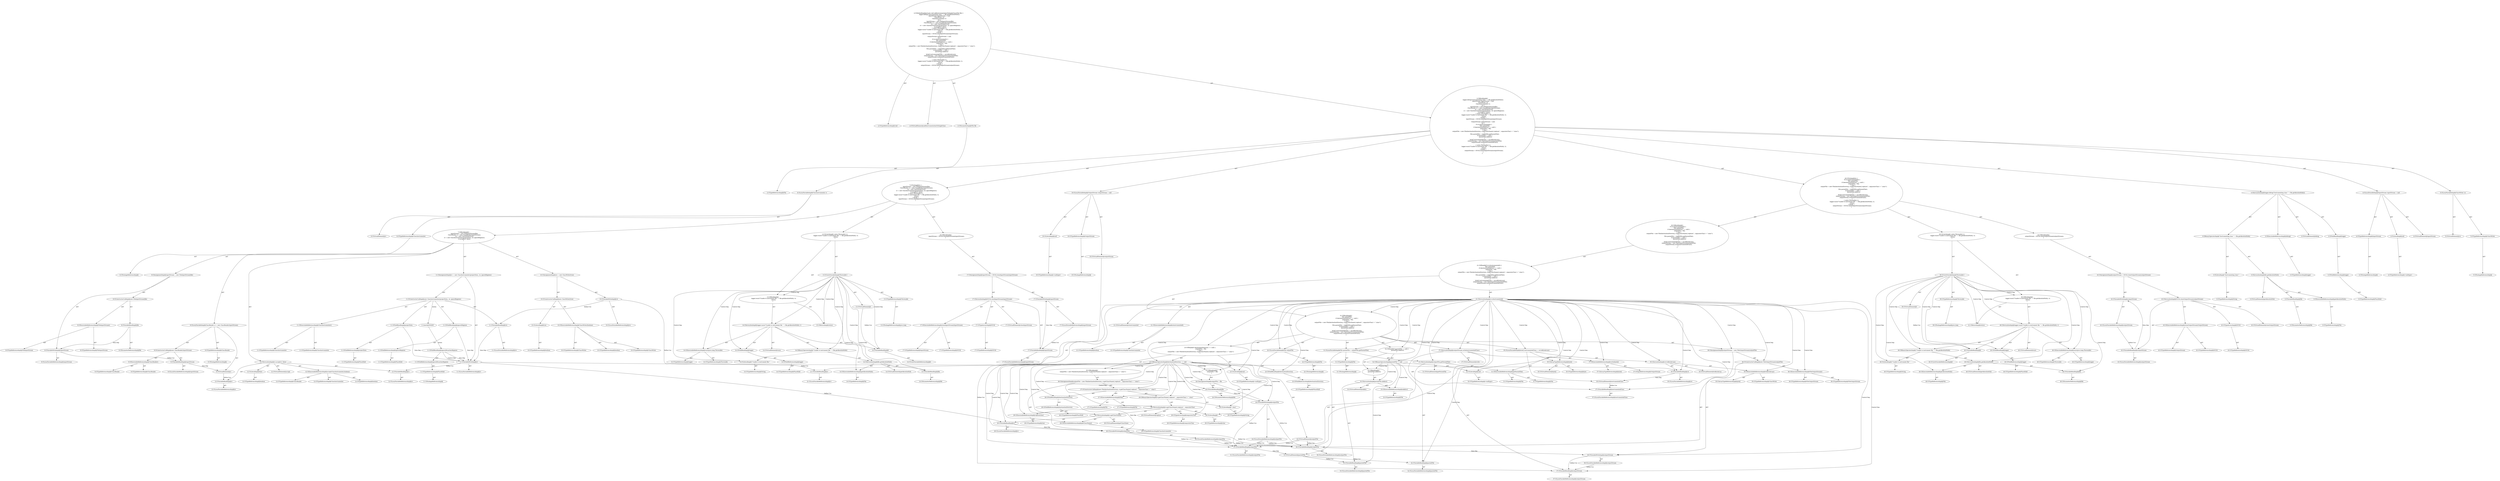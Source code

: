digraph "addInstrumentationToSingleClass#?,File" {
0 [label="2:CtTypeReferenceImpl@void" shape=ellipse]
1 [label="2:CtVirtualElement@addInstrumentationToSingleClass" shape=ellipse]
2 [label="2:CtParameterImpl@File file" shape=ellipse]
3 [label="2:CtTypeReferenceImpl@File" shape=ellipse]
4 [label="3:CtExecutableReferenceImpl@debug()" shape=ellipse]
5 [label="3:CtTypeReferenceImpl@logger" shape=ellipse]
6 [label="3:CtVirtualElement@debug" shape=ellipse]
7 [label="3:CtFieldReferenceImpl@logger" shape=ellipse]
8 [label="3:CtTypeReferenceImpl@PlaceHold" shape=ellipse]
9 [label="3:CtFieldReadImpl@logger" shape=ellipse]
10 [label="3:CtLiteralImpl@\"Instrumenting class \"" shape=ellipse]
11 [label="3:CtTypeReferenceImpl@String" shape=ellipse]
12 [label="3:CtExecutableReferenceImpl@getAbsolutePath()" shape=ellipse]
13 [label="3:CtTypeReferenceImpl@File" shape=ellipse]
14 [label="3:CtVirtualElement@getAbsolutePath" shape=ellipse]
15 [label="3:CtVariableReadImpl@file" shape=ellipse]
16 [label="3:CtParameterReferenceImpl@file" shape=ellipse]
17 [label="3:CtInvocationImpl@file.getAbsolutePath()" shape=ellipse]
18 [label="3:CtBinaryOperatorImpl@\"Instrumenting class \" + file.getAbsolutePath()" shape=ellipse]
19 [label="3:CtInvocationImpl@logger.debug(\"Instrumenting class \" + file.getAbsolutePath())" shape=ellipse]
20 [label="4:CtTypeReferenceImpl@InputStream" shape=ellipse]
21 [label="4:CtPackageReferenceImpl@" shape=ellipse]
22 [label="4:CtLiteralImpl@null" shape=ellipse]
23 [label="4:CtTypeReferenceImpl@<nulltype>" shape=ellipse]
24 [label="4:CtVirtualElement@inputStream" shape=ellipse]
25 [label="4:CtLocalVariableImpl@InputStream inputStream = null" shape=ellipse]
26 [label="5:CtTypeReferenceImpl@ClassWriter" shape=ellipse]
27 [label="5:CtPackageReferenceImpl@" shape=ellipse]
28 [label="5:CtVirtualElement@cw" shape=ellipse]
29 [label="5:CtLocalVariableImpl@ClassWriter cw" shape=ellipse]
30 [label="6:CtTypeReferenceImpl@ClassInstrumenter" shape=ellipse]
31 [label="6:CtPackageReferenceImpl@" shape=ellipse]
32 [label="6:CtVirtualElement@cv" shape=ellipse]
33 [label="6:CtLocalVariableImpl@ClassInstrumenter cv" shape=ellipse]
34 [label="8:CtVariableWriteImpl@inputStream" shape=ellipse]
35 [label="8:CtLocalVariableReferenceImpl@inputStream" shape=ellipse]
36 [label="8:CtExecutableReferenceImpl@FileInputStream()" shape=ellipse]
37 [label="8:CtTypeReferenceImpl@FileInputStream" shape=ellipse]
38 [label="8:CtTypeReferenceImpl@FileInputStream" shape=ellipse]
39 [label="8:CtVariableReadImpl@file" shape=ellipse]
40 [label="8:CtParameterReferenceImpl@file" shape=ellipse]
41 [label="8:CtConstructorCallImpl@new FileInputStream(file)" shape=ellipse]
42 [label="8:CtAssignmentImpl@inputStream = new FileInputStream(file)" shape=ellipse]
43 [label="9:CtTypeReferenceImpl@ClassReader" shape=ellipse]
44 [label="9:CtPackageReferenceImpl@" shape=ellipse]
45 [label="9:CtExecutableReferenceImpl@ClassReader()" shape=ellipse]
46 [label="9:CtTypeReferenceImpl@ClassReader" shape=ellipse]
47 [label="9:CtTypeReferenceImpl@ClassReader" shape=ellipse]
48 [label="9:CtVariableReadImpl@inputStream" shape=ellipse]
49 [label="9:CtLocalVariableReferenceImpl@inputStream" shape=ellipse]
50 [label="9:CtConstructorCallImpl@new ClassReader(inputStream)" shape=ellipse]
51 [label="9:CtVirtualElement@cr" shape=ellipse]
52 [label="9:CtLocalVariableImpl@ClassReader cr = new ClassReader(inputStream)" shape=ellipse]
53 [label="10:CtVariableWriteImpl@cw" shape=ellipse]
54 [label="10:CtLocalVariableReferenceImpl@cw" shape=ellipse]
55 [label="10:CtExecutableReferenceImpl@ClassWriter(boolean)" shape=ellipse]
56 [label="10:CtTypeReferenceImpl@ClassWriter" shape=ellipse]
57 [label="10:CtTypeReferenceImpl@ClassWriter" shape=ellipse]
58 [label="10:CtTypeReferenceImpl@boolean" shape=ellipse]
59 [label="10:CtLiteralImpl@true" shape=ellipse]
60 [label="10:CtTypeReferenceImpl@boolean" shape=ellipse]
61 [label="10:CtConstructorCallImpl@new ClassWriter(true)" shape=ellipse]
62 [label="10:CtAssignmentImpl@cw = new ClassWriter(true)" shape=ellipse]
63 [label="11:CtVariableWriteImpl@cv" shape=ellipse]
64 [label="11:CtLocalVariableReferenceImpl@cv" shape=ellipse]
65 [label="11:CtExecutableReferenceImpl@ClassInstrumenter()" shape=ellipse]
66 [label="11:CtTypeReferenceImpl@ClassInstrumenter" shape=ellipse]
67 [label="11:CtTypeReferenceImpl@ClassInstrumenter" shape=ellipse]
68 [label="11:CtFieldReferenceImpl@projectData" shape=ellipse]
69 [label="11:CtTypeReferenceImpl@PlaceHold" shape=ellipse]
70 [label="11:CtFieldReadImpl@projectData" shape=ellipse]
71 [label="11:CtVariableReadImpl@cw" shape=ellipse]
72 [label="11:CtLocalVariableReferenceImpl@cw" shape=ellipse]
73 [label="11:CtFieldReferenceImpl@ignoreRegexes" shape=ellipse]
74 [label="11:CtTypeReferenceImpl@PlaceHold" shape=ellipse]
75 [label="11:CtFieldReadImpl@ignoreRegexes" shape=ellipse]
76 [label="11:CtConstructorCallImpl@new ClassInstrumenter(projectData, cw, ignoreRegexes)" shape=ellipse]
77 [label="11:CtAssignmentImpl@cv = new ClassInstrumenter(projectData, cw, ignoreRegexes)" shape=ellipse]
78 [label="12:CtExecutableReferenceImpl@accept(ClassInstrumenter,boolean)" shape=ellipse]
79 [label="12:CtTypeReferenceImpl@ClassReader" shape=ellipse]
80 [label="12:CtTypeReferenceImpl@ClassInstrumenter" shape=ellipse]
81 [label="12:CtTypeReferenceImpl@boolean" shape=ellipse]
82 [label="12:CtVirtualElement@accept" shape=ellipse]
83 [label="12:CtVariableReadImpl@cr" shape=ellipse]
84 [label="12:CtLocalVariableReferenceImpl@cr" shape=ellipse]
85 [label="12:CtVariableReadImpl@cv" shape=ellipse]
86 [label="12:CtLocalVariableReferenceImpl@cv" shape=ellipse]
87 [label="12:CtLiteralImpl@false" shape=ellipse]
88 [label="12:CtTypeReferenceImpl@boolean" shape=ellipse]
89 [label="12:CtInvocationImpl@cr.accept(cv, false)" shape=ellipse]
90 [label="7:CtBlockImpl@\{
    inputStream = new FileInputStream(file);
    ClassReader cr = new ClassReader(inputStream);
    cw = new ClassWriter(true);
    cv = new ClassInstrumenter(projectData, cw, ignoreRegexes);
    cr.accept(cv, false);
\}" shape=ellipse]
91 [label="13:CtVirtualElement@t" shape=ellipse]
92 [label="13:CtTypeReferenceImpl@Throwable" shape=ellipse]
93 [label="13:CtPackageReferenceImpl@java.lang" shape=ellipse]
94 [label="13:CtCatchVariableImpl@Throwable t" shape=ellipse]
95 [label="14:CtExecutableReferenceImpl@warn(java.lang.Throwable)" shape=ellipse]
96 [label="14:CtTypeReferenceImpl@logger" shape=ellipse]
97 [label="14:CtTypeReferenceImpl@Throwable" shape=ellipse]
98 [label="14:CtVirtualElement@warn" shape=ellipse]
99 [label="14:CtFieldReferenceImpl@logger" shape=ellipse]
100 [label="14:CtTypeReferenceImpl@PlaceHold" shape=ellipse]
101 [label="14:CtFieldReadImpl@logger" shape=ellipse]
102 [label="14:CtLiteralImpl@\"Unable to instrument file \"" shape=ellipse]
103 [label="14:CtTypeReferenceImpl@String" shape=ellipse]
104 [label="14:CtExecutableReferenceImpl@getAbsolutePath()" shape=ellipse]
105 [label="14:CtTypeReferenceImpl@File" shape=ellipse]
106 [label="14:CtVirtualElement@getAbsolutePath" shape=ellipse]
107 [label="14:CtVariableReadImpl@file" shape=ellipse]
108 [label="14:CtParameterReferenceImpl@file" shape=ellipse]
109 [label="14:CtInvocationImpl@file.getAbsolutePath()" shape=ellipse]
110 [label="14:CtBinaryOperatorImpl@\"Unable to instrument file \" + file.getAbsolutePath()" shape=ellipse]
111 [label="14:CtVariableReadImpl@t" shape=ellipse]
112 [label="14:CtCatchVariableReferenceImpl@t" shape=ellipse]
113 [label="14:CtInvocationImpl@logger.warn(\"Unable to instrument file \" + file.getAbsolutePath(), t)" shape=ellipse]
114 [label="15:CtReturnImpl@return" shape=ellipse]
115 [label="13:CtBlockImpl@\{
    logger.warn(\"Unable to instrument file \" + file.getAbsolutePath(), t);
    return;
\}" shape=ellipse]
116 [label="13:CtCatchImpl@ catch (Throwable t) \{
    logger.warn(\"Unable to instrument file \" + file.getAbsolutePath(), t);
    return;
\}" shape=ellipse]
117 [label="17:CtVariableWriteImpl@inputStream" shape=ellipse]
118 [label="17:CtLocalVariableReferenceImpl@inputStream" shape=ellipse]
119 [label="17:CtExecutableReferenceImpl@closeInputStream(InputStream)" shape=ellipse]
120 [label="17:CtTypeReferenceImpl@IOUtil" shape=ellipse]
121 [label="17:CtTypeReferenceImpl@InputStream" shape=ellipse]
122 [label="17:CtVirtualElement@closeInputStream" shape=ellipse]
123 [label="17:CtTypeAccessImpl@IOUtil" shape=ellipse]
124 [label="17:CtTypeReferenceImpl@IOUtil" shape=ellipse]
125 [label="17:CtVariableReadImpl@inputStream" shape=ellipse]
126 [label="17:CtLocalVariableReferenceImpl@inputStream" shape=ellipse]
127 [label="17:CtInvocationImpl@IOUtil.closeInputStream(inputStream)" shape=ellipse]
128 [label="17:CtAssignmentImpl@inputStream = IOUtil.closeInputStream(inputStream)" shape=ellipse]
129 [label="16:CtBlockImpl@\{
    inputStream = IOUtil.closeInputStream(inputStream);
\}" shape=ellipse]
130 [label="7:CtTryImpl@try \{
    inputStream = new FileInputStream(file);
    ClassReader cr = new ClassReader(inputStream);
    cw = new ClassWriter(true);
    cv = new ClassInstrumenter(projectData, cw, ignoreRegexes);
    cr.accept(cv, false);
\} catch (Throwable t) \{
    logger.warn(\"Unable to instrument file \" + file.getAbsolutePath(), t);
    return;
\} finally \{
    inputStream = IOUtil.closeInputStream(inputStream);
\}" shape=ellipse]
131 [label="19:CtTypeReferenceImpl@OutputStream" shape=ellipse]
132 [label="19:CtPackageReferenceImpl@" shape=ellipse]
133 [label="19:CtLiteralImpl@null" shape=ellipse]
134 [label="19:CtTypeReferenceImpl@<nulltype>" shape=ellipse]
135 [label="19:CtVirtualElement@outputStream" shape=ellipse]
136 [label="19:CtLocalVariableImpl@OutputStream outputStream = null" shape=ellipse]
137 [label="21:CtExecutableReferenceImpl@isInstrumented()" shape=ellipse]
138 [label="21:CtTypeReferenceImpl@ClassInstrumenter" shape=ellipse]
139 [label="21:CtTypeReferenceImpl@boolean" shape=ellipse]
140 [label="21:CtVirtualElement@isInstrumented" shape=ellipse]
141 [label="21:CtVariableReadImpl@cv" shape=ellipse]
142 [label="21:CtLocalVariableReferenceImpl@cv" shape=ellipse]
143 [label="21:CtInvocationImpl@cv.isInstrumented()" shape=ellipse]
144 [label="22:CtTypeReferenceImpl@File" shape=ellipse]
145 [label="22:CtPackageReferenceImpl@" shape=ellipse]
146 [label="22:CtVirtualElement@outputFile" shape=ellipse]
147 [label="22:CtLocalVariableImpl@File outputFile" shape=ellipse]
148 [label="23:CtFieldReferenceImpl@destinationDirectory" shape=ellipse]
149 [label="23:CtTypeReferenceImpl@PlaceHold" shape=ellipse]
150 [label="23:CtFieldReadImpl@destinationDirectory" shape=ellipse]
151 [label="23:CtLiteralImpl@null" shape=ellipse]
152 [label="23:CtTypeReferenceImpl@<nulltype>" shape=ellipse]
153 [label="23:CtBinaryOperatorImpl@destinationDirectory == null" shape=ellipse]
154 [label="24:CtVariableWriteImpl@outputFile" shape=ellipse]
155 [label="24:CtLocalVariableReferenceImpl@outputFile" shape=ellipse]
156 [label="24:CtVariableReadImpl@file" shape=ellipse]
157 [label="24:CtParameterReferenceImpl@file" shape=ellipse]
158 [label="24:CtAssignmentImpl@outputFile = file" shape=ellipse]
159 [label="23:CtBlockImpl@\{
    outputFile = file;
\}" shape=ellipse]
160 [label="26:CtVariableWriteImpl@outputFile" shape=ellipse]
161 [label="26:CtLocalVariableReferenceImpl@outputFile" shape=ellipse]
162 [label="27:CtExecutableReferenceImpl@File()" shape=ellipse]
163 [label="27:CtTypeReferenceImpl@File" shape=ellipse]
164 [label="27:CtTypeReferenceImpl@File" shape=ellipse]
165 [label="28:CtFieldReferenceImpl@destinationDirectory" shape=ellipse]
166 [label="28:CtTypeReferenceImpl@PlaceHold" shape=ellipse]
167 [label="28:CtFieldReadImpl@destinationDirectory" shape=ellipse]
168 [label="29:CtExecutableReferenceImpl@replace(char)" shape=ellipse]
169 [label="29:CtTypeReferenceImpl@char" shape=ellipse]
170 [label="29:CtVirtualElement@replace" shape=ellipse]
171 [label="29:CtExecutableReferenceImpl@getClassName()" shape=ellipse]
172 [label="29:CtTypeReferenceImpl@ClassInstrumenter" shape=ellipse]
173 [label="29:CtVirtualElement@getClassName" shape=ellipse]
174 [label="29:CtVariableReadImpl@cv" shape=ellipse]
175 [label="29:CtLocalVariableReferenceImpl@cv" shape=ellipse]
176 [label="29:CtInvocationImpl@cv.getClassName()" shape=ellipse]
177 [label="29:CtLiteralImpl@'.'" shape=ellipse]
178 [label="29:CtTypeReferenceImpl@char" shape=ellipse]
179 [label="29:CtTypeAccessImpl@separatorChar" shape=ellipse]
180 [label="29:CtTypeReferenceImpl@separatorChar" shape=ellipse]
181 [label="29:CtInvocationImpl@cv.getClassName().replace('.', separatorChar)" shape=ellipse]
182 [label="29:CtLiteralImpl@\".class\"" shape=ellipse]
183 [label="29:CtTypeReferenceImpl@String" shape=ellipse]
184 [label="29:CtBinaryOperatorImpl@cv.getClassName().replace('.', separatorChar) + \".class\"" shape=ellipse]
185 [label="27:CtConstructorCallImpl@new File(destinationDirectory, cv.getClassName().replace('.', separatorChar) + \".class\")" shape=ellipse]
186 [label="26:CtAssignmentImpl@outputFile = new File(destinationDirectory, cv.getClassName().replace('.', separatorChar) + \".class\")" shape=ellipse]
187 [label="25:CtBlockImpl@\{
    outputFile = new File(destinationDirectory, cv.getClassName().replace('.', separatorChar) + \".class\");
\}" shape=ellipse]
188 [label="23:CtIfImpl@if (destinationDirectory == null) \{
    outputFile = file;
\} else \{
    outputFile = new File(destinationDirectory, cv.getClassName().replace('.', separatorChar) + \".class\");
\}" shape=ellipse]
189 [label="31:CtTypeReferenceImpl@File" shape=ellipse]
190 [label="31:CtPackageReferenceImpl@" shape=ellipse]
191 [label="31:CtExecutableReferenceImpl@getParentFile()" shape=ellipse]
192 [label="31:CtTypeReferenceImpl@File" shape=ellipse]
193 [label="31:CtTypeReferenceImpl@File" shape=ellipse]
194 [label="31:CtVirtualElement@getParentFile" shape=ellipse]
195 [label="31:CtVariableReadImpl@outputFile" shape=ellipse]
196 [label="31:CtLocalVariableReferenceImpl@outputFile" shape=ellipse]
197 [label="31:CtInvocationImpl@outputFile.getParentFile()" shape=ellipse]
198 [label="31:CtVirtualElement@parentFile" shape=ellipse]
199 [label="31:CtLocalVariableImpl@File parentFile = outputFile.getParentFile()" shape=ellipse]
200 [label="32:CtVariableReadImpl@parentFile" shape=ellipse]
201 [label="32:CtLocalVariableReferenceImpl@parentFile" shape=ellipse]
202 [label="32:CtLiteralImpl@null" shape=ellipse]
203 [label="32:CtTypeReferenceImpl@<nulltype>" shape=ellipse]
204 [label="32:CtBinaryOperatorImpl@parentFile != null" shape=ellipse]
205 [label="33:CtExecutableReferenceImpl@mkdirs()" shape=ellipse]
206 [label="33:CtTypeReferenceImpl@File" shape=ellipse]
207 [label="33:CtVirtualElement@mkdirs" shape=ellipse]
208 [label="33:CtVariableReadImpl@parentFile" shape=ellipse]
209 [label="33:CtLocalVariableReferenceImpl@parentFile" shape=ellipse]
210 [label="33:CtInvocationImpl@parentFile.mkdirs()" shape=ellipse]
211 [label="32:CtBlockImpl@\{
    parentFile.mkdirs();
\}" shape=ellipse]
212 [label="32:CtIfImpl@if (parentFile != null) \{
    parentFile.mkdirs();
\}" shape=ellipse]
213 [label="35:CtVirtualElement@byte[]" shape=ellipse]
214 [label="35:CtArrayTypeReferenceImpl@byte[]" shape=ellipse]
215 [label="35:CtTypeReferenceImpl@byte" shape=ellipse]
216 [label="35:CtExecutableReferenceImpl@toByteArray()" shape=ellipse]
217 [label="35:CtTypeReferenceImpl@ClassWriter" shape=ellipse]
218 [label="35:CtArrayTypeReferenceImpl@byte[]" shape=ellipse]
219 [label="35:CtVirtualElement@toByteArray" shape=ellipse]
220 [label="35:CtVariableReadImpl@cw" shape=ellipse]
221 [label="35:CtLocalVariableReferenceImpl@cw" shape=ellipse]
222 [label="35:CtInvocationImpl@cw.toByteArray()" shape=ellipse]
223 [label="35:CtVirtualElement@instrumentedClass" shape=ellipse]
224 [label="35:CtLocalVariableImpl@byte[] instrumentedClass = cw.toByteArray()" shape=ellipse]
225 [label="36:CtVariableWriteImpl@outputStream" shape=ellipse]
226 [label="36:CtLocalVariableReferenceImpl@outputStream" shape=ellipse]
227 [label="36:CtExecutableReferenceImpl@FileOutputStream()" shape=ellipse]
228 [label="36:CtTypeReferenceImpl@FileOutputStream" shape=ellipse]
229 [label="36:CtTypeReferenceImpl@FileOutputStream" shape=ellipse]
230 [label="36:CtVariableReadImpl@outputFile" shape=ellipse]
231 [label="36:CtLocalVariableReferenceImpl@outputFile" shape=ellipse]
232 [label="36:CtConstructorCallImpl@new FileOutputStream(outputFile)" shape=ellipse]
233 [label="36:CtAssignmentImpl@outputStream = new FileOutputStream(outputFile)" shape=ellipse]
234 [label="37:CtExecutableReferenceImpl@write(byte[])" shape=ellipse]
235 [label="37:CtTypeReferenceImpl@OutputStream" shape=ellipse]
236 [label="37:CtArrayTypeReferenceImpl@byte[]" shape=ellipse]
237 [label="37:CtVirtualElement@write" shape=ellipse]
238 [label="37:CtVariableReadImpl@outputStream" shape=ellipse]
239 [label="37:CtLocalVariableReferenceImpl@outputStream" shape=ellipse]
240 [label="37:CtVariableReadImpl@instrumentedClass" shape=ellipse]
241 [label="37:CtLocalVariableReferenceImpl@instrumentedClass" shape=ellipse]
242 [label="37:CtInvocationImpl@outputStream.write(instrumentedClass)" shape=ellipse]
243 [label="21:CtBlockImpl@\{
    File outputFile;
    if (destinationDirectory == null) \{
        outputFile = file;
    \} else \{
        outputFile = new File(destinationDirectory, cv.getClassName().replace('.', separatorChar) + \".class\");
    \}
    File parentFile = outputFile.getParentFile();
    if (parentFile != null) \{
        parentFile.mkdirs();
    \}
    byte[] instrumentedClass = cw.toByteArray();
    outputStream = new FileOutputStream(outputFile);
    outputStream.write(instrumentedClass);
\}" shape=ellipse]
244 [label="21:CtIfImpl@if (cv.isInstrumented()) \{
    File outputFile;
    if (destinationDirectory == null) \{
        outputFile = file;
    \} else \{
        outputFile = new File(destinationDirectory, cv.getClassName().replace('.', separatorChar) + \".class\");
    \}
    File parentFile = outputFile.getParentFile();
    if (parentFile != null) \{
        parentFile.mkdirs();
    \}
    byte[] instrumentedClass = cw.toByteArray();
    outputStream = new FileOutputStream(outputFile);
    outputStream.write(instrumentedClass);
\}" shape=ellipse]
245 [label="20:CtBlockImpl@\{
    if (cv.isInstrumented()) \{
        File outputFile;
        if (destinationDirectory == null) \{
            outputFile = file;
        \} else \{
            outputFile = new File(destinationDirectory, cv.getClassName().replace('.', separatorChar) + \".class\");
        \}
        File parentFile = outputFile.getParentFile();
        if (parentFile != null) \{
            parentFile.mkdirs();
        \}
        byte[] instrumentedClass = cw.toByteArray();
        outputStream = new FileOutputStream(outputFile);
        outputStream.write(instrumentedClass);
    \}
\}" shape=ellipse]
246 [label="39:CtVirtualElement@t" shape=ellipse]
247 [label="39:CtTypeReferenceImpl@Throwable" shape=ellipse]
248 [label="39:CtPackageReferenceImpl@java.lang" shape=ellipse]
249 [label="39:CtCatchVariableImpl@Throwable t" shape=ellipse]
250 [label="40:CtExecutableReferenceImpl@warn(java.lang.Throwable)" shape=ellipse]
251 [label="40:CtTypeReferenceImpl@logger" shape=ellipse]
252 [label="40:CtTypeReferenceImpl@Throwable" shape=ellipse]
253 [label="40:CtVirtualElement@warn" shape=ellipse]
254 [label="40:CtFieldReferenceImpl@logger" shape=ellipse]
255 [label="40:CtTypeReferenceImpl@PlaceHold" shape=ellipse]
256 [label="40:CtFieldReadImpl@logger" shape=ellipse]
257 [label="40:CtLiteralImpl@\"Unable to instrument file \"" shape=ellipse]
258 [label="40:CtTypeReferenceImpl@String" shape=ellipse]
259 [label="40:CtExecutableReferenceImpl@getAbsolutePath()" shape=ellipse]
260 [label="40:CtTypeReferenceImpl@File" shape=ellipse]
261 [label="40:CtVirtualElement@getAbsolutePath" shape=ellipse]
262 [label="40:CtVariableReadImpl@file" shape=ellipse]
263 [label="40:CtParameterReferenceImpl@file" shape=ellipse]
264 [label="40:CtInvocationImpl@file.getAbsolutePath()" shape=ellipse]
265 [label="40:CtBinaryOperatorImpl@\"Unable to instrument file \" + file.getAbsolutePath()" shape=ellipse]
266 [label="40:CtVariableReadImpl@t" shape=ellipse]
267 [label="40:CtCatchVariableReferenceImpl@t" shape=ellipse]
268 [label="40:CtInvocationImpl@logger.warn(\"Unable to instrument file \" + file.getAbsolutePath(), t)" shape=ellipse]
269 [label="41:CtReturnImpl@return" shape=ellipse]
270 [label="39:CtBlockImpl@\{
    logger.warn(\"Unable to instrument file \" + file.getAbsolutePath(), t);
    return;
\}" shape=ellipse]
271 [label="39:CtCatchImpl@ catch (Throwable t) \{
    logger.warn(\"Unable to instrument file \" + file.getAbsolutePath(), t);
    return;
\}" shape=ellipse]
272 [label="43:CtVariableWriteImpl@outputStream" shape=ellipse]
273 [label="43:CtLocalVariableReferenceImpl@outputStream" shape=ellipse]
274 [label="43:CtExecutableReferenceImpl@closeOutputStream(OutputStream)" shape=ellipse]
275 [label="43:CtTypeReferenceImpl@IOUtil" shape=ellipse]
276 [label="43:CtTypeReferenceImpl@OutputStream" shape=ellipse]
277 [label="43:CtVirtualElement@closeOutputStream" shape=ellipse]
278 [label="43:CtTypeAccessImpl@IOUtil" shape=ellipse]
279 [label="43:CtTypeReferenceImpl@IOUtil" shape=ellipse]
280 [label="43:CtVariableReadImpl@outputStream" shape=ellipse]
281 [label="43:CtLocalVariableReferenceImpl@outputStream" shape=ellipse]
282 [label="43:CtInvocationImpl@IOUtil.closeOutputStream(outputStream)" shape=ellipse]
283 [label="43:CtAssignmentImpl@outputStream = IOUtil.closeOutputStream(outputStream)" shape=ellipse]
284 [label="42:CtBlockImpl@\{
    outputStream = IOUtil.closeOutputStream(outputStream);
\}" shape=ellipse]
285 [label="20:CtTryImpl@try \{
    if (cv.isInstrumented()) \{
        File outputFile;
        if (destinationDirectory == null) \{
            outputFile = file;
        \} else \{
            outputFile = new File(destinationDirectory, cv.getClassName().replace('.', separatorChar) + \".class\");
        \}
        File parentFile = outputFile.getParentFile();
        if (parentFile != null) \{
            parentFile.mkdirs();
        \}
        byte[] instrumentedClass = cw.toByteArray();
        outputStream = new FileOutputStream(outputFile);
        outputStream.write(instrumentedClass);
    \}
\} catch (Throwable t) \{
    logger.warn(\"Unable to instrument file \" + file.getAbsolutePath(), t);
    return;
\} finally \{
    outputStream = IOUtil.closeOutputStream(outputStream);
\}" shape=ellipse]
286 [label="2:CtBlockImpl@\{
    logger.debug(\"Instrumenting class \" + file.getAbsolutePath());
    InputStream inputStream = null;
    ClassWriter cw;
    ClassInstrumenter cv;
    try \{
        inputStream = new FileInputStream(file);
        ClassReader cr = new ClassReader(inputStream);
        cw = new ClassWriter(true);
        cv = new ClassInstrumenter(projectData, cw, ignoreRegexes);
        cr.accept(cv, false);
    \} catch (Throwable t) \{
        logger.warn(\"Unable to instrument file \" + file.getAbsolutePath(), t);
        return;
    \} finally \{
        inputStream = IOUtil.closeInputStream(inputStream);
    \}
    OutputStream outputStream = null;
    try \{
        if (cv.isInstrumented()) \{
            File outputFile;
            if (destinationDirectory == null) \{
                outputFile = file;
            \} else \{
                outputFile = new File(destinationDirectory, cv.getClassName().replace('.', separatorChar) + \".class\");
            \}
            File parentFile = outputFile.getParentFile();
            if (parentFile != null) \{
                parentFile.mkdirs();
            \}
            byte[] instrumentedClass = cw.toByteArray();
            outputStream = new FileOutputStream(outputFile);
            outputStream.write(instrumentedClass);
        \}
    \} catch (Throwable t) \{
        logger.warn(\"Unable to instrument file \" + file.getAbsolutePath(), t);
        return;
    \} finally \{
        outputStream = IOUtil.closeOutputStream(outputStream);
    \}
\}" shape=ellipse]
287 [label="2:CtMethodImpl@private void addInstrumentationToSingleClass(File file) \{
    logger.debug(\"Instrumenting class \" + file.getAbsolutePath());
    InputStream inputStream = null;
    ClassWriter cw;
    ClassInstrumenter cv;
    try \{
        inputStream = new FileInputStream(file);
        ClassReader cr = new ClassReader(inputStream);
        cw = new ClassWriter(true);
        cv = new ClassInstrumenter(projectData, cw, ignoreRegexes);
        cr.accept(cv, false);
    \} catch (Throwable t) \{
        logger.warn(\"Unable to instrument file \" + file.getAbsolutePath(), t);
        return;
    \} finally \{
        inputStream = IOUtil.closeInputStream(inputStream);
    \}
    OutputStream outputStream = null;
    try \{
        if (cv.isInstrumented()) \{
            File outputFile;
            if (destinationDirectory == null) \{
                outputFile = file;
            \} else \{
                outputFile = new File(destinationDirectory, cv.getClassName().replace('.', separatorChar) + \".class\");
            \}
            File parentFile = outputFile.getParentFile();
            if (parentFile != null) \{
                parentFile.mkdirs();
            \}
            byte[] instrumentedClass = cw.toByteArray();
            outputStream = new FileOutputStream(outputFile);
            outputStream.write(instrumentedClass);
        \}
    \} catch (Throwable t) \{
        logger.warn(\"Unable to instrument file \" + file.getAbsolutePath(), t);
        return;
    \} finally \{
        outputStream = IOUtil.closeOutputStream(outputStream);
    \}
\}" shape=ellipse]
288 [label="11:Insert@INSERT" shape=ellipse]
289 [label="11:CtPackageReferenceImpl@" shape=ellipse]
290 [label="11:CtTypeReferenceImpl@PlaceHold" shape=ellipse]
291 [label="11:CtFieldReferenceImpl@ignoreBranchesRegexes" shape=ellipse]
292 [label="11:CtFieldReadImpl@ignoreBranchesRegexes" shape=ellipse]
2 -> 3 [label="AST"];
4 -> 5 [label="AST"];
7 -> 8 [label="AST"];
9 -> 7 [label="AST"];
10 -> 11 [label="AST"];
12 -> 13 [label="AST"];
15 -> 16 [label="AST"];
17 -> 14 [label="AST"];
17 -> 15 [label="AST"];
17 -> 12 [label="AST"];
18 -> 10 [label="AST"];
18 -> 17 [label="AST"];
19 -> 6 [label="AST"];
19 -> 9 [label="AST"];
19 -> 4 [label="AST"];
19 -> 18 [label="AST"];
20 -> 21 [label="AST"];
22 -> 23 [label="AST"];
25 -> 24 [label="AST"];
25 -> 20 [label="AST"];
25 -> 22 [label="AST"];
26 -> 27 [label="AST"];
29 -> 28 [label="AST"];
29 -> 26 [label="AST"];
30 -> 31 [label="AST"];
33 -> 32 [label="AST"];
33 -> 30 [label="AST"];
34 -> 35 [label="AST"];
34 -> 48 [label="Define-Use"];
36 -> 37 [label="AST"];
36 -> 38 [label="AST"];
39 -> 40 [label="AST"];
39 -> 34 [label="Data Dep"];
41 -> 36 [label="AST"];
41 -> 39 [label="AST"];
42 -> 34 [label="AST"];
42 -> 41 [label="AST"];
43 -> 44 [label="AST"];
45 -> 46 [label="AST"];
45 -> 47 [label="AST"];
48 -> 49 [label="AST"];
48 -> 51 [label="Data Dep"];
50 -> 45 [label="AST"];
50 -> 48 [label="AST"];
51 -> 83 [label="Define-Use"];
52 -> 51 [label="AST"];
52 -> 43 [label="AST"];
52 -> 50 [label="AST"];
53 -> 54 [label="AST"];
53 -> 71 [label="Define-Use"];
53 -> 220 [label="Define-Use"];
55 -> 56 [label="AST"];
55 -> 57 [label="AST"];
55 -> 58 [label="AST"];
59 -> 60 [label="AST"];
61 -> 55 [label="AST"];
61 -> 59 [label="AST"];
62 -> 53 [label="AST"];
62 -> 61 [label="AST"];
63 -> 64 [label="AST"];
63 -> 85 [label="Define-Use"];
63 -> 141 [label="Define-Use"];
63 -> 174 [label="Define-Use"];
65 -> 66 [label="AST"];
65 -> 67 [label="AST"];
68 -> 69 [label="AST"];
70 -> 68 [label="AST"];
70 -> 63 [label="Data Dep"];
71 -> 72 [label="AST"];
71 -> 63 [label="Data Dep"];
73 -> 74 [label="AST"];
75 -> 73 [label="AST"];
75 -> 63 [label="Data Dep"];
76 -> 65 [label="AST"];
76 -> 70 [label="AST"];
76 -> 71 [label="AST"];
76 -> 75 [label="AST"];
76 -> 288 [label="Action"];
77 -> 63 [label="AST"];
77 -> 76 [label="AST"];
78 -> 79 [label="AST"];
78 -> 80 [label="AST"];
78 -> 81 [label="AST"];
83 -> 84 [label="AST"];
85 -> 86 [label="AST"];
87 -> 88 [label="AST"];
89 -> 82 [label="AST"];
89 -> 83 [label="AST"];
89 -> 78 [label="AST"];
89 -> 85 [label="AST"];
89 -> 87 [label="AST"];
90 -> 42 [label="AST"];
90 -> 52 [label="AST"];
90 -> 62 [label="AST"];
90 -> 77 [label="AST"];
90 -> 89 [label="AST"];
91 -> 111 [label="Define-Use"];
92 -> 93 [label="AST"];
94 -> 91 [label="AST"];
94 -> 92 [label="AST"];
94 -> 115 [label="Control Dep"];
94 -> 113 [label="Control Dep"];
94 -> 95 [label="Control Dep"];
94 -> 101 [label="Control Dep"];
94 -> 110 [label="Control Dep"];
94 -> 102 [label="Control Dep"];
94 -> 109 [label="Control Dep"];
94 -> 104 [label="Control Dep"];
94 -> 107 [label="Control Dep"];
94 -> 111 [label="Control Dep"];
94 -> 114 [label="Control Dep"];
95 -> 96 [label="AST"];
95 -> 97 [label="AST"];
99 -> 100 [label="AST"];
101 -> 99 [label="AST"];
102 -> 103 [label="AST"];
104 -> 105 [label="AST"];
107 -> 108 [label="AST"];
109 -> 106 [label="AST"];
109 -> 107 [label="AST"];
109 -> 104 [label="AST"];
110 -> 102 [label="AST"];
110 -> 109 [label="AST"];
111 -> 112 [label="AST"];
113 -> 98 [label="AST"];
113 -> 101 [label="AST"];
113 -> 95 [label="AST"];
113 -> 110 [label="AST"];
113 -> 111 [label="AST"];
115 -> 113 [label="AST"];
115 -> 114 [label="AST"];
116 -> 94 [label="AST"];
116 -> 115 [label="AST"];
117 -> 118 [label="AST"];
118 -> 125 [label="Define-Use"];
119 -> 120 [label="AST"];
119 -> 121 [label="AST"];
123 -> 124 [label="AST"];
125 -> 126 [label="AST"];
125 -> 117 [label="Data Dep"];
127 -> 122 [label="AST"];
127 -> 123 [label="AST"];
127 -> 119 [label="AST"];
127 -> 125 [label="AST"];
128 -> 117 [label="AST"];
128 -> 127 [label="AST"];
129 -> 128 [label="AST"];
130 -> 90 [label="AST"];
130 -> 116 [label="AST"];
130 -> 129 [label="AST"];
131 -> 132 [label="AST"];
133 -> 134 [label="AST"];
135 -> 238 [label="Define-Use"];
136 -> 135 [label="AST"];
136 -> 131 [label="AST"];
136 -> 133 [label="AST"];
137 -> 138 [label="AST"];
137 -> 139 [label="AST"];
141 -> 142 [label="AST"];
143 -> 140 [label="AST"];
143 -> 141 [label="AST"];
143 -> 137 [label="AST"];
143 -> 243 [label="Control Dep"];
143 -> 147 [label="Control Dep"];
143 -> 188 [label="Control Dep"];
143 -> 153 [label="Control Dep"];
143 -> 150 [label="Control Dep"];
143 -> 151 [label="Control Dep"];
143 -> 199 [label="Control Dep"];
143 -> 197 [label="Control Dep"];
143 -> 191 [label="Control Dep"];
143 -> 195 [label="Control Dep"];
143 -> 212 [label="Control Dep"];
143 -> 204 [label="Control Dep"];
143 -> 200 [label="Control Dep"];
143 -> 202 [label="Control Dep"];
143 -> 224 [label="Control Dep"];
143 -> 214 [label="Control Dep"];
143 -> 222 [label="Control Dep"];
143 -> 216 [label="Control Dep"];
143 -> 220 [label="Control Dep"];
143 -> 233 [label="Control Dep"];
143 -> 225 [label="Control Dep"];
143 -> 232 [label="Control Dep"];
143 -> 227 [label="Control Dep"];
143 -> 230 [label="Control Dep"];
143 -> 242 [label="Control Dep"];
143 -> 234 [label="Control Dep"];
143 -> 238 [label="Control Dep"];
143 -> 240 [label="Control Dep"];
144 -> 145 [label="AST"];
146 -> 195 [label="Define-Use"];
146 -> 230 [label="Define-Use"];
147 -> 146 [label="AST"];
147 -> 144 [label="AST"];
148 -> 149 [label="AST"];
150 -> 148 [label="AST"];
151 -> 152 [label="AST"];
153 -> 150 [label="AST"];
153 -> 151 [label="AST"];
153 -> 159 [label="Control Dep"];
153 -> 158 [label="Control Dep"];
153 -> 154 [label="Control Dep"];
153 -> 156 [label="Control Dep"];
153 -> 187 [label="Control Dep"];
153 -> 186 [label="Control Dep"];
153 -> 160 [label="Control Dep"];
153 -> 185 [label="Control Dep"];
153 -> 162 [label="Control Dep"];
153 -> 167 [label="Control Dep"];
153 -> 184 [label="Control Dep"];
153 -> 181 [label="Control Dep"];
153 -> 168 [label="Control Dep"];
153 -> 176 [label="Control Dep"];
153 -> 171 [label="Control Dep"];
153 -> 174 [label="Control Dep"];
153 -> 177 [label="Control Dep"];
153 -> 179 [label="Control Dep"];
153 -> 182 [label="Control Dep"];
154 -> 155 [label="AST"];
154 -> 195 [label="Define-Use"];
154 -> 230 [label="Define-Use"];
155 -> 195 [label="Define-Use"];
155 -> 230 [label="Define-Use"];
156 -> 157 [label="AST"];
156 -> 154 [label="Data Dep"];
158 -> 154 [label="AST"];
158 -> 156 [label="AST"];
159 -> 158 [label="AST"];
160 -> 161 [label="AST"];
160 -> 195 [label="Define-Use"];
160 -> 230 [label="Define-Use"];
161 -> 195 [label="Define-Use"];
161 -> 230 [label="Define-Use"];
162 -> 163 [label="AST"];
162 -> 164 [label="AST"];
165 -> 166 [label="AST"];
167 -> 165 [label="AST"];
167 -> 160 [label="Data Dep"];
168 -> 169 [label="AST"];
171 -> 172 [label="AST"];
174 -> 175 [label="AST"];
174 -> 160 [label="Data Dep"];
176 -> 173 [label="AST"];
176 -> 174 [label="AST"];
176 -> 171 [label="AST"];
177 -> 178 [label="AST"];
179 -> 180 [label="AST"];
181 -> 170 [label="AST"];
181 -> 176 [label="AST"];
181 -> 168 [label="AST"];
181 -> 177 [label="AST"];
181 -> 179 [label="AST"];
182 -> 183 [label="AST"];
184 -> 181 [label="AST"];
184 -> 182 [label="AST"];
185 -> 162 [label="AST"];
185 -> 167 [label="AST"];
185 -> 184 [label="AST"];
186 -> 160 [label="AST"];
186 -> 185 [label="AST"];
187 -> 186 [label="AST"];
188 -> 153 [label="AST"];
188 -> 159 [label="AST"];
188 -> 187 [label="AST"];
189 -> 190 [label="AST"];
191 -> 192 [label="AST"];
191 -> 193 [label="AST"];
195 -> 196 [label="AST"];
195 -> 198 [label="Data Dep"];
197 -> 194 [label="AST"];
197 -> 195 [label="AST"];
197 -> 191 [label="AST"];
198 -> 200 [label="Define-Use"];
198 -> 208 [label="Define-Use"];
199 -> 198 [label="AST"];
199 -> 189 [label="AST"];
199 -> 197 [label="AST"];
200 -> 201 [label="AST"];
202 -> 203 [label="AST"];
204 -> 200 [label="AST"];
204 -> 202 [label="AST"];
204 -> 211 [label="Control Dep"];
204 -> 210 [label="Control Dep"];
204 -> 205 [label="Control Dep"];
204 -> 208 [label="Control Dep"];
205 -> 206 [label="AST"];
208 -> 209 [label="AST"];
210 -> 207 [label="AST"];
210 -> 208 [label="AST"];
210 -> 205 [label="AST"];
211 -> 210 [label="AST"];
212 -> 204 [label="AST"];
212 -> 211 [label="AST"];
214 -> 213 [label="AST"];
214 -> 215 [label="AST"];
216 -> 217 [label="AST"];
216 -> 218 [label="AST"];
220 -> 221 [label="AST"];
220 -> 223 [label="Data Dep"];
222 -> 219 [label="AST"];
222 -> 220 [label="AST"];
222 -> 216 [label="AST"];
223 -> 240 [label="Define-Use"];
224 -> 223 [label="AST"];
224 -> 214 [label="AST"];
224 -> 222 [label="AST"];
225 -> 226 [label="AST"];
225 -> 238 [label="Define-Use"];
226 -> 238 [label="Define-Use"];
227 -> 228 [label="AST"];
227 -> 229 [label="AST"];
230 -> 231 [label="AST"];
230 -> 225 [label="Data Dep"];
232 -> 227 [label="AST"];
232 -> 230 [label="AST"];
233 -> 225 [label="AST"];
233 -> 232 [label="AST"];
234 -> 235 [label="AST"];
234 -> 236 [label="AST"];
238 -> 239 [label="AST"];
240 -> 241 [label="AST"];
242 -> 237 [label="AST"];
242 -> 238 [label="AST"];
242 -> 234 [label="AST"];
242 -> 240 [label="AST"];
243 -> 147 [label="AST"];
243 -> 188 [label="AST"];
243 -> 199 [label="AST"];
243 -> 212 [label="AST"];
243 -> 224 [label="AST"];
243 -> 233 [label="AST"];
243 -> 242 [label="AST"];
244 -> 143 [label="AST"];
244 -> 243 [label="AST"];
245 -> 244 [label="AST"];
246 -> 266 [label="Define-Use"];
247 -> 248 [label="AST"];
249 -> 246 [label="AST"];
249 -> 247 [label="AST"];
249 -> 270 [label="Control Dep"];
249 -> 268 [label="Control Dep"];
249 -> 250 [label="Control Dep"];
249 -> 256 [label="Control Dep"];
249 -> 265 [label="Control Dep"];
249 -> 257 [label="Control Dep"];
249 -> 264 [label="Control Dep"];
249 -> 259 [label="Control Dep"];
249 -> 262 [label="Control Dep"];
249 -> 266 [label="Control Dep"];
249 -> 269 [label="Control Dep"];
250 -> 251 [label="AST"];
250 -> 252 [label="AST"];
254 -> 255 [label="AST"];
256 -> 254 [label="AST"];
257 -> 258 [label="AST"];
259 -> 260 [label="AST"];
262 -> 263 [label="AST"];
264 -> 261 [label="AST"];
264 -> 262 [label="AST"];
264 -> 259 [label="AST"];
265 -> 257 [label="AST"];
265 -> 264 [label="AST"];
266 -> 267 [label="AST"];
268 -> 253 [label="AST"];
268 -> 256 [label="AST"];
268 -> 250 [label="AST"];
268 -> 265 [label="AST"];
268 -> 266 [label="AST"];
270 -> 268 [label="AST"];
270 -> 269 [label="AST"];
271 -> 249 [label="AST"];
271 -> 270 [label="AST"];
272 -> 273 [label="AST"];
273 -> 280 [label="Define-Use"];
274 -> 275 [label="AST"];
274 -> 276 [label="AST"];
278 -> 279 [label="AST"];
280 -> 281 [label="AST"];
280 -> 272 [label="Data Dep"];
282 -> 277 [label="AST"];
282 -> 278 [label="AST"];
282 -> 274 [label="AST"];
282 -> 280 [label="AST"];
283 -> 272 [label="AST"];
283 -> 282 [label="AST"];
284 -> 283 [label="AST"];
285 -> 245 [label="AST"];
285 -> 271 [label="AST"];
285 -> 284 [label="AST"];
286 -> 19 [label="AST"];
286 -> 25 [label="AST"];
286 -> 29 [label="AST"];
286 -> 33 [label="AST"];
286 -> 130 [label="AST"];
286 -> 136 [label="AST"];
286 -> 285 [label="AST"];
287 -> 1 [label="AST"];
287 -> 0 [label="AST"];
287 -> 2 [label="AST"];
287 -> 286 [label="AST"];
288 -> 292 [label="Action"];
290 -> 289 [label="AST"];
291 -> 290 [label="AST"];
292 -> 291 [label="AST"];
292 -> 63 [label="Data Dep"];
292 -> 63 [label="Control Dep"];
}